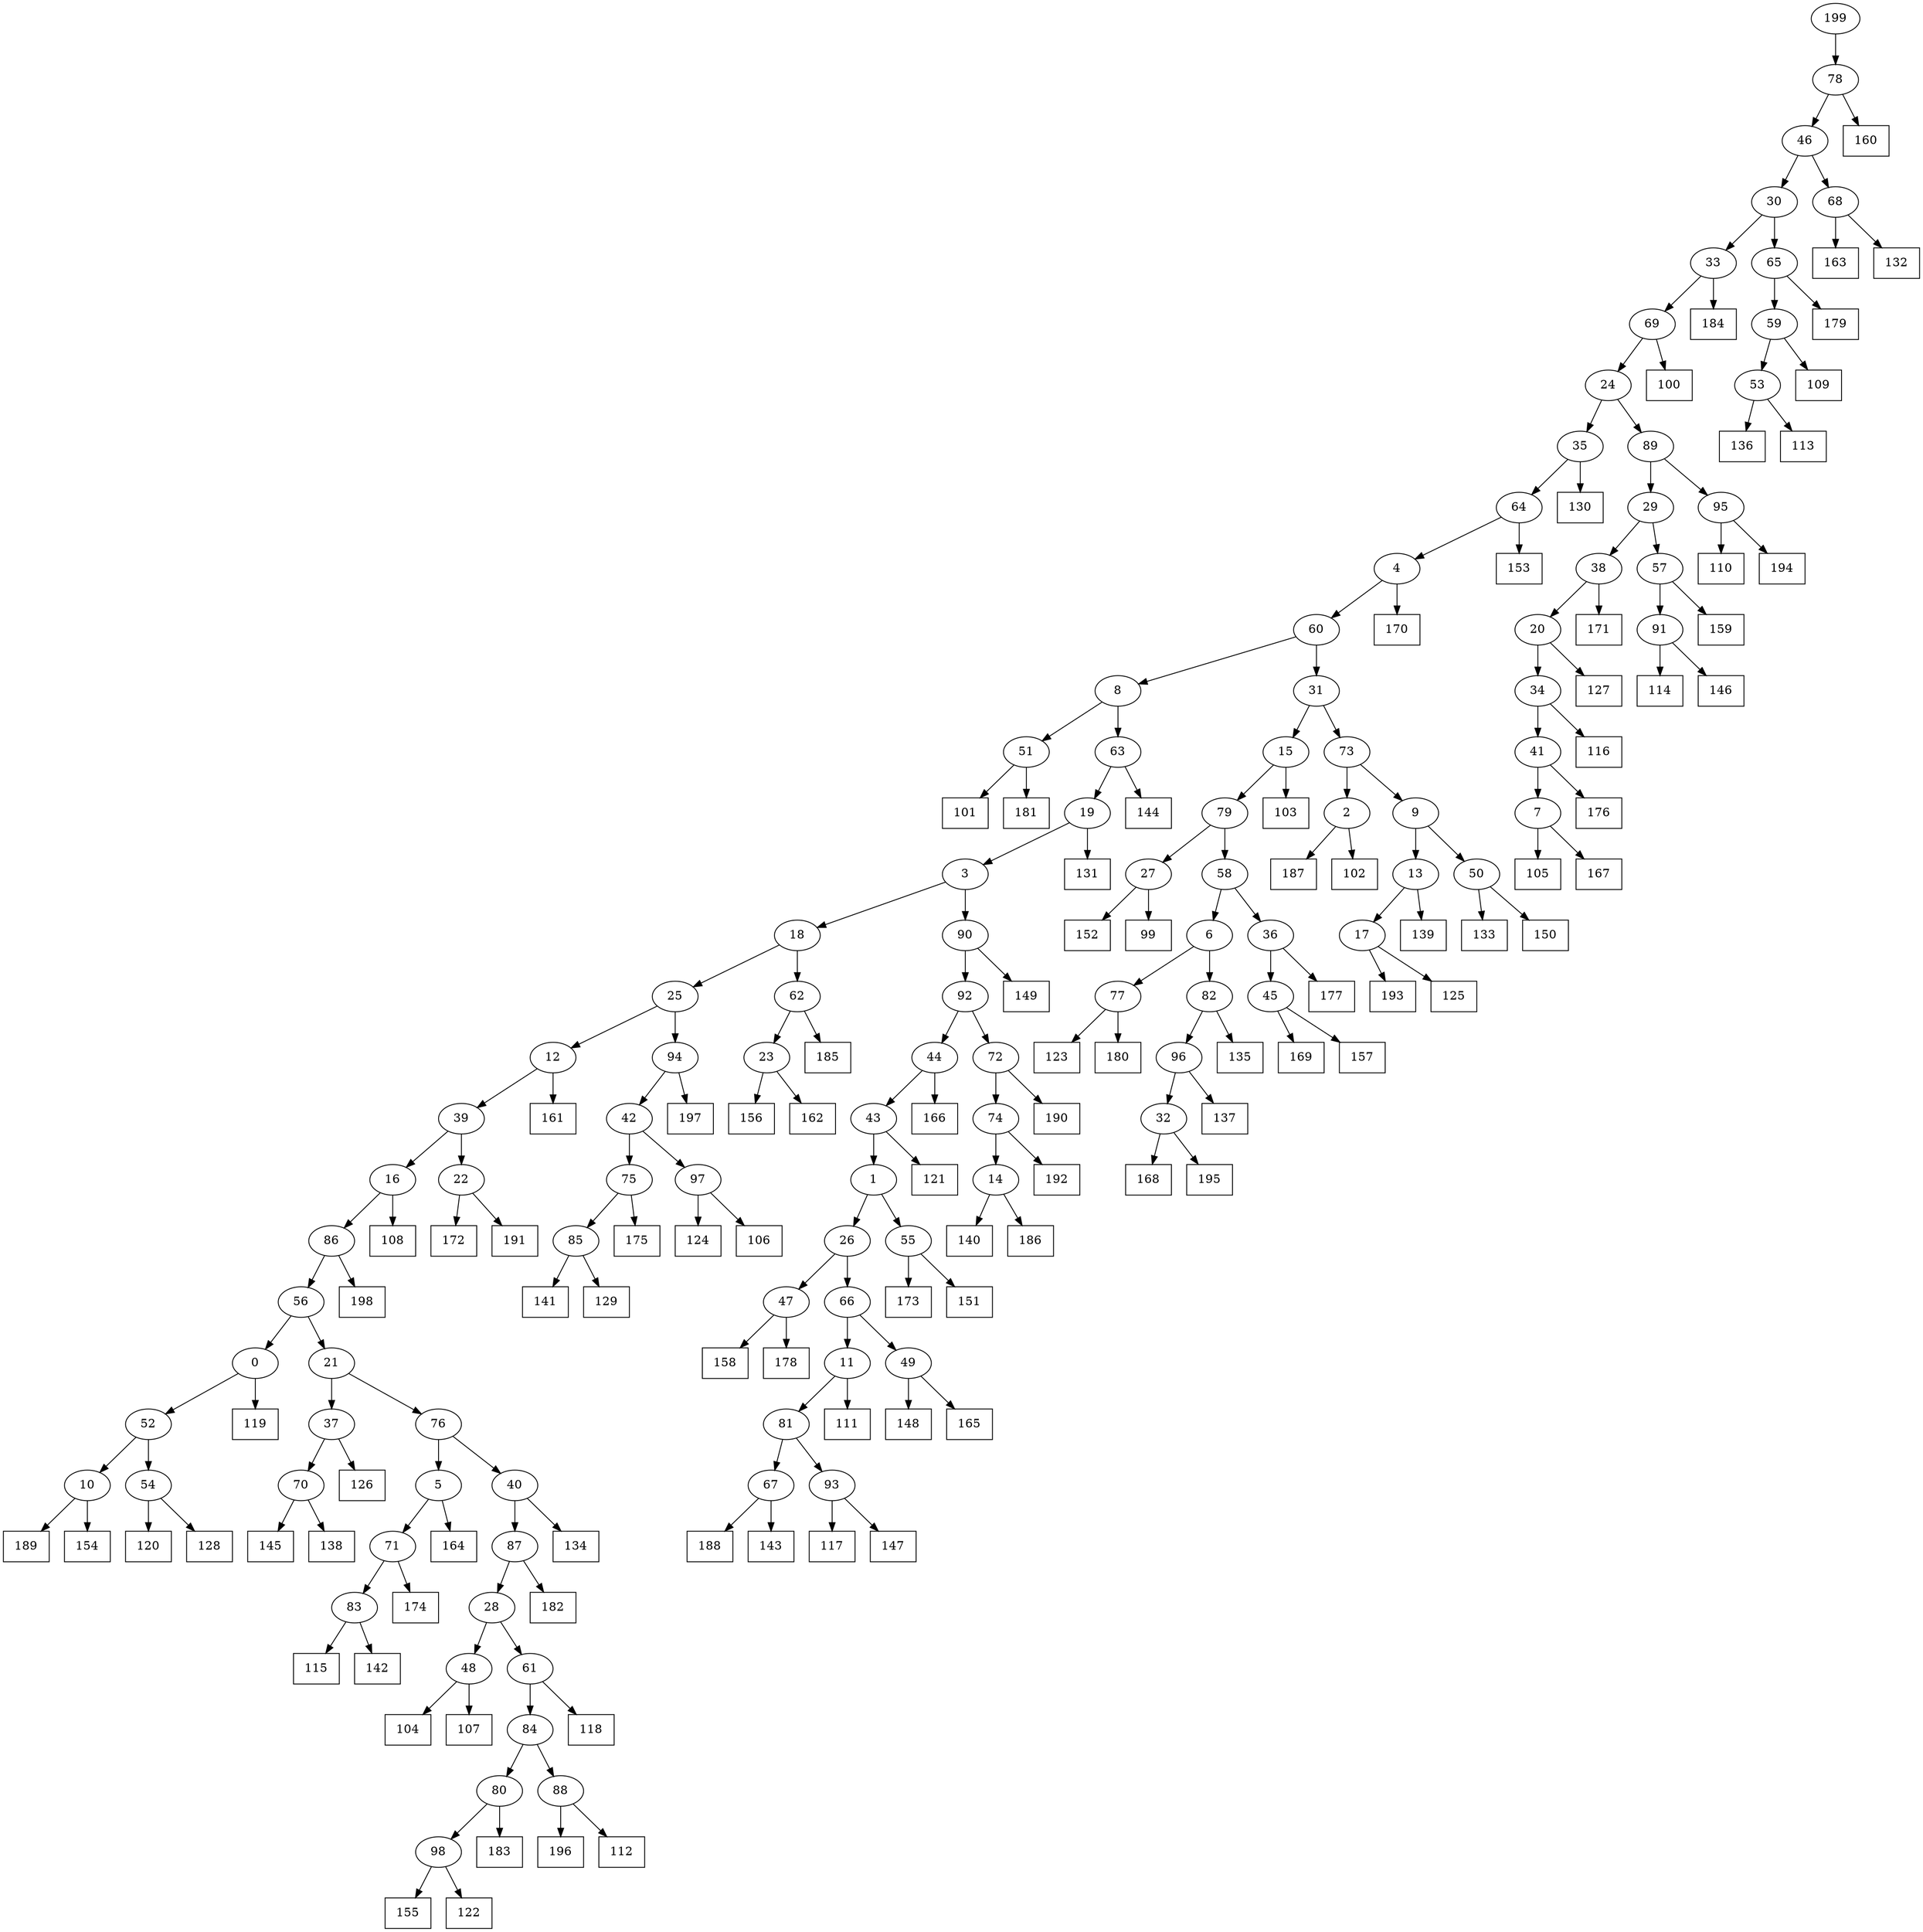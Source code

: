digraph G {
0[label="0"];
1[label="1"];
2[label="2"];
3[label="3"];
4[label="4"];
5[label="5"];
6[label="6"];
7[label="7"];
8[label="8"];
9[label="9"];
10[label="10"];
11[label="11"];
12[label="12"];
13[label="13"];
14[label="14"];
15[label="15"];
16[label="16"];
17[label="17"];
18[label="18"];
19[label="19"];
20[label="20"];
21[label="21"];
22[label="22"];
23[label="23"];
24[label="24"];
25[label="25"];
26[label="26"];
27[label="27"];
28[label="28"];
29[label="29"];
30[label="30"];
31[label="31"];
32[label="32"];
33[label="33"];
34[label="34"];
35[label="35"];
36[label="36"];
37[label="37"];
38[label="38"];
39[label="39"];
40[label="40"];
41[label="41"];
42[label="42"];
43[label="43"];
44[label="44"];
45[label="45"];
46[label="46"];
47[label="47"];
48[label="48"];
49[label="49"];
50[label="50"];
51[label="51"];
52[label="52"];
53[label="53"];
54[label="54"];
55[label="55"];
56[label="56"];
57[label="57"];
58[label="58"];
59[label="59"];
60[label="60"];
61[label="61"];
62[label="62"];
63[label="63"];
64[label="64"];
65[label="65"];
66[label="66"];
67[label="67"];
68[label="68"];
69[label="69"];
70[label="70"];
71[label="71"];
72[label="72"];
73[label="73"];
74[label="74"];
75[label="75"];
76[label="76"];
77[label="77"];
78[label="78"];
79[label="79"];
80[label="80"];
81[label="81"];
82[label="82"];
83[label="83"];
84[label="84"];
85[label="85"];
86[label="86"];
87[label="87"];
88[label="88"];
89[label="89"];
90[label="90"];
91[label="91"];
92[label="92"];
93[label="93"];
94[label="94"];
95[label="95"];
96[label="96"];
97[label="97"];
98[label="98"];
99[shape=box,label="109"];
100[shape=box,label="123"];
101[shape=box,label="173"];
102[shape=box,label="153"];
103[shape=box,label="124"];
104[shape=box,label="131"];
105[shape=box,label="104"];
106[shape=box,label="136"];
107[shape=box,label="168"];
108[shape=box,label="188"];
109[shape=box,label="158"];
110[shape=box,label="117"];
111[shape=box,label="116"];
112[shape=box,label="120"];
113[shape=box,label="148"];
114[shape=box,label="195"];
115[shape=box,label="183"];
116[shape=box,label="110"];
117[shape=box,label="179"];
118[shape=box,label="197"];
119[shape=box,label="189"];
120[shape=box,label="169"];
121[shape=box,label="111"];
122[shape=box,label="196"];
123[shape=box,label="159"];
124[shape=box,label="187"];
125[shape=box,label="112"];
126[shape=box,label="134"];
127[shape=box,label="176"];
128[shape=box,label="107"];
129[shape=box,label="135"];
130[shape=box,label="152"];
131[shape=box,label="130"];
132[shape=box,label="105"];
133[shape=box,label="101"];
134[shape=box,label="178"];
135[shape=box,label="128"];
136[shape=box,label="180"];
137[shape=box,label="175"];
138[shape=box,label="126"];
139[shape=box,label="193"];
140[shape=box,label="154"];
141[shape=box,label="172"];
142[shape=box,label="165"];
143[shape=box,label="103"];
144[shape=box,label="190"];
145[shape=box,label="100"];
146[shape=box,label="182"];
147[shape=box,label="133"];
148[shape=box,label="114"];
149[shape=box,label="102"];
150[shape=box,label="192"];
151[shape=box,label="149"];
152[shape=box,label="108"];
153[shape=box,label="113"];
154[shape=box,label="137"];
155[shape=box,label="125"];
156[shape=box,label="115"];
157[shape=box,label="163"];
158[shape=box,label="164"];
159[shape=box,label="155"];
160[shape=box,label="198"];
161[shape=box,label="171"];
162[shape=box,label="194"];
163[shape=box,label="157"];
164[shape=box,label="184"];
165[shape=box,label="140"];
166[shape=box,label="186"];
167[shape=box,label="156"];
168[shape=box,label="144"];
169[shape=box,label="166"];
170[shape=box,label="141"];
171[shape=box,label="146"];
172[shape=box,label="185"];
173[shape=box,label="119"];
174[shape=box,label="177"];
175[shape=box,label="147"];
176[shape=box,label="170"];
177[shape=box,label="132"];
178[shape=box,label="143"];
179[shape=box,label="151"];
180[shape=box,label="121"];
181[shape=box,label="150"];
182[shape=box,label="145"];
183[shape=box,label="167"];
184[shape=box,label="174"];
185[shape=box,label="160"];
186[shape=box,label="161"];
187[shape=box,label="191"];
188[shape=box,label="122"];
189[shape=box,label="99"];
190[shape=box,label="129"];
191[shape=box,label="138"];
192[shape=box,label="106"];
193[shape=box,label="118"];
194[shape=box,label="181"];
195[shape=box,label="127"];
196[shape=box,label="139"];
197[shape=box,label="162"];
198[shape=box,label="142"];
199[label="199"];
10->140 ;
67->108 ;
18->62 ;
48->128 ;
23->197 ;
93->110 ;
94->42 ;
42->97 ;
94->118 ;
38->161 ;
83->156 ;
77->100 ;
25->94 ;
87->146 ;
19->104 ;
85->170 ;
72->144 ;
17->155 ;
7->183 ;
64->4 ;
13->196 ;
75->137 ;
98->159 ;
72->74 ;
77->136 ;
95->162 ;
57->123 ;
40->126 ;
29->57 ;
58->6 ;
16->152 ;
91->148 ;
8->51 ;
51->194 ;
46->68 ;
68->177 ;
97->192 ;
45->163 ;
30->33 ;
6->82 ;
45->120 ;
59->99 ;
79->27 ;
88->122 ;
96->32 ;
32->114 ;
49->113 ;
28->48 ;
56->21 ;
83->198 ;
87->28 ;
70->191 ;
14->166 ;
25->12 ;
29->38 ;
34->111 ;
33->164 ;
92->44 ;
44->169 ;
12->186 ;
88->125 ;
68->157 ;
27->130 ;
15->79 ;
41->7 ;
38->20 ;
20->195 ;
49->142 ;
54->135 ;
30->65 ;
57->91 ;
53->106 ;
54->112 ;
82->96 ;
31->15 ;
51->133 ;
84->88 ;
22->141 ;
78->46 ;
62->172 ;
63->168 ;
50->181 ;
90->151 ;
11->81 ;
81->93 ;
7->132 ;
43->1 ;
48->105 ;
41->127 ;
35->131 ;
3->18 ;
42->75 ;
2->149 ;
39->22 ;
36->45 ;
15->143 ;
55->179 ;
52->54 ;
39->16 ;
47->134 ;
90->92 ;
92->72 ;
80->98 ;
98->188 ;
56->0 ;
0->173 ;
2->124 ;
78->185 ;
66->11 ;
199->78 ;
71->83 ;
22->187 ;
84->80 ;
80->115 ;
3->90 ;
70->182 ;
65->59 ;
53->153 ;
66->49 ;
75->85 ;
85->190 ;
67->178 ;
16->86 ;
86->160 ;
44->43 ;
20->34 ;
34->41 ;
60->8 ;
65->117 ;
5->71 ;
71->184 ;
11->121 ;
59->53 ;
37->138 ;
27->189 ;
69->24 ;
61->84 ;
89->95 ;
95->116 ;
8->63 ;
9->50 ;
50->147 ;
36->174 ;
6->77 ;
63->19 ;
19->3 ;
74->150 ;
13->17 ;
17->139 ;
12->39 ;
1->26 ;
26->66 ;
52->10 ;
10->119 ;
97->103 ;
33->69 ;
69->145 ;
96->154 ;
5->158 ;
18->25 ;
21->37 ;
37->70 ;
24->35 ;
32->107 ;
35->64 ;
64->102 ;
43->180 ;
74->14 ;
4->176 ;
76->40 ;
40->87 ;
31->73 ;
73->2 ;
93->175 ;
1->55 ;
55->101 ;
81->67 ;
26->47 ;
47->109 ;
86->56 ;
79->58 ;
0->52 ;
62->23 ;
23->167 ;
82->129 ;
24->89 ;
89->29 ;
14->165 ;
21->76 ;
76->5 ;
58->36 ;
73->9 ;
9->13 ;
91->171 ;
28->61 ;
61->193 ;
46->30 ;
4->60 ;
60->31 ;
}
